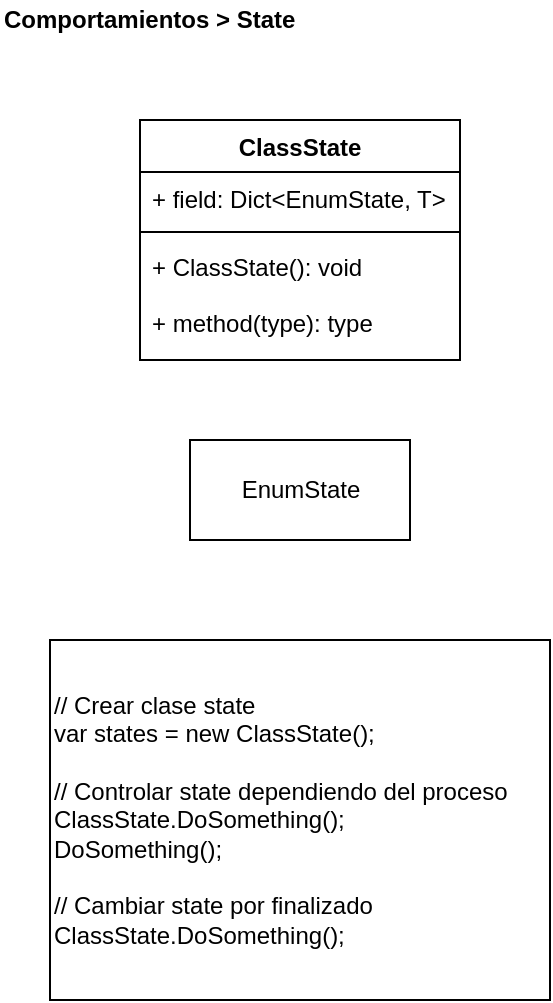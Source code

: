 <mxfile version="13.0.1" type="device"><diagram id="2dO6k6mJ6DyXyBbT0Y1m" name="Page-1"><mxGraphModel dx="1422" dy="822" grid="1" gridSize="10" guides="1" tooltips="1" connect="1" arrows="1" fold="1" page="1" pageScale="1" pageWidth="827" pageHeight="1169" math="0" shadow="0"><root><mxCell id="0"/><mxCell id="1" parent="0"/><mxCell id="jb3W8oWvL1DoOddfANbn-21" value="// Crear clase state&lt;br&gt;var states = new ClassState();&lt;br&gt;&lt;br&gt;// Controlar state dependiendo del proceso&lt;br&gt;ClassState.DoSomething();&lt;br&gt;DoSomething();&lt;br&gt;&lt;br&gt;// Cambiar state por finalizado&lt;br&gt;ClassState.DoSomething();" style="rounded=0;whiteSpace=wrap;html=1;align=left;labelBackgroundColor=#ffffff;" parent="1" vertex="1"><mxGeometry x="25" y="320" width="250" height="180" as="geometry"/></mxCell><mxCell id="_gdt-Ls8ZpUdM3LCKQaS-1" value="&lt;b&gt;Comportamientos &amp;gt; State&lt;br&gt;&lt;/b&gt;" style="text;html=1;align=left;verticalAlign=middle;resizable=0;points=[];autosize=1;" parent="1" vertex="1"><mxGeometry width="160" height="20" as="geometry"/></mxCell><mxCell id="HQluwbZusXWnjJZ_GjOb-1" value="ClassState" style="swimlane;fontStyle=1;align=center;verticalAlign=top;childLayout=stackLayout;horizontal=1;startSize=26;horizontalStack=0;resizeParent=1;resizeParentMax=0;resizeLast=0;collapsible=1;marginBottom=0;" parent="1" vertex="1"><mxGeometry x="70" y="60" width="160" height="120" as="geometry"/></mxCell><mxCell id="HQluwbZusXWnjJZ_GjOb-2" value="+ field: Dict&lt;EnumState, T&gt;" style="text;strokeColor=none;fillColor=none;align=left;verticalAlign=top;spacingLeft=4;spacingRight=4;overflow=hidden;rotatable=0;points=[[0,0.5],[1,0.5]];portConstraint=eastwest;" parent="HQluwbZusXWnjJZ_GjOb-1" vertex="1"><mxGeometry y="26" width="160" height="26" as="geometry"/></mxCell><mxCell id="HQluwbZusXWnjJZ_GjOb-3" value="" style="line;strokeWidth=1;fillColor=none;align=left;verticalAlign=middle;spacingTop=-1;spacingLeft=3;spacingRight=3;rotatable=0;labelPosition=right;points=[];portConstraint=eastwest;" parent="HQluwbZusXWnjJZ_GjOb-1" vertex="1"><mxGeometry y="52" width="160" height="8" as="geometry"/></mxCell><mxCell id="HQluwbZusXWnjJZ_GjOb-4" value="+ ClassState(): void&#10;&#10;+ method(type): type" style="text;strokeColor=none;fillColor=none;align=left;verticalAlign=top;spacingLeft=4;spacingRight=4;overflow=hidden;rotatable=0;points=[[0,0.5],[1,0.5]];portConstraint=eastwest;" parent="HQluwbZusXWnjJZ_GjOb-1" vertex="1"><mxGeometry y="60" width="160" height="60" as="geometry"/></mxCell><mxCell id="PgYTsoa6UbtH8wV7XlKT-1" value="EnumState" style="html=1;" vertex="1" parent="1"><mxGeometry x="95" y="220" width="110" height="50" as="geometry"/></mxCell></root></mxGraphModel></diagram></mxfile>
